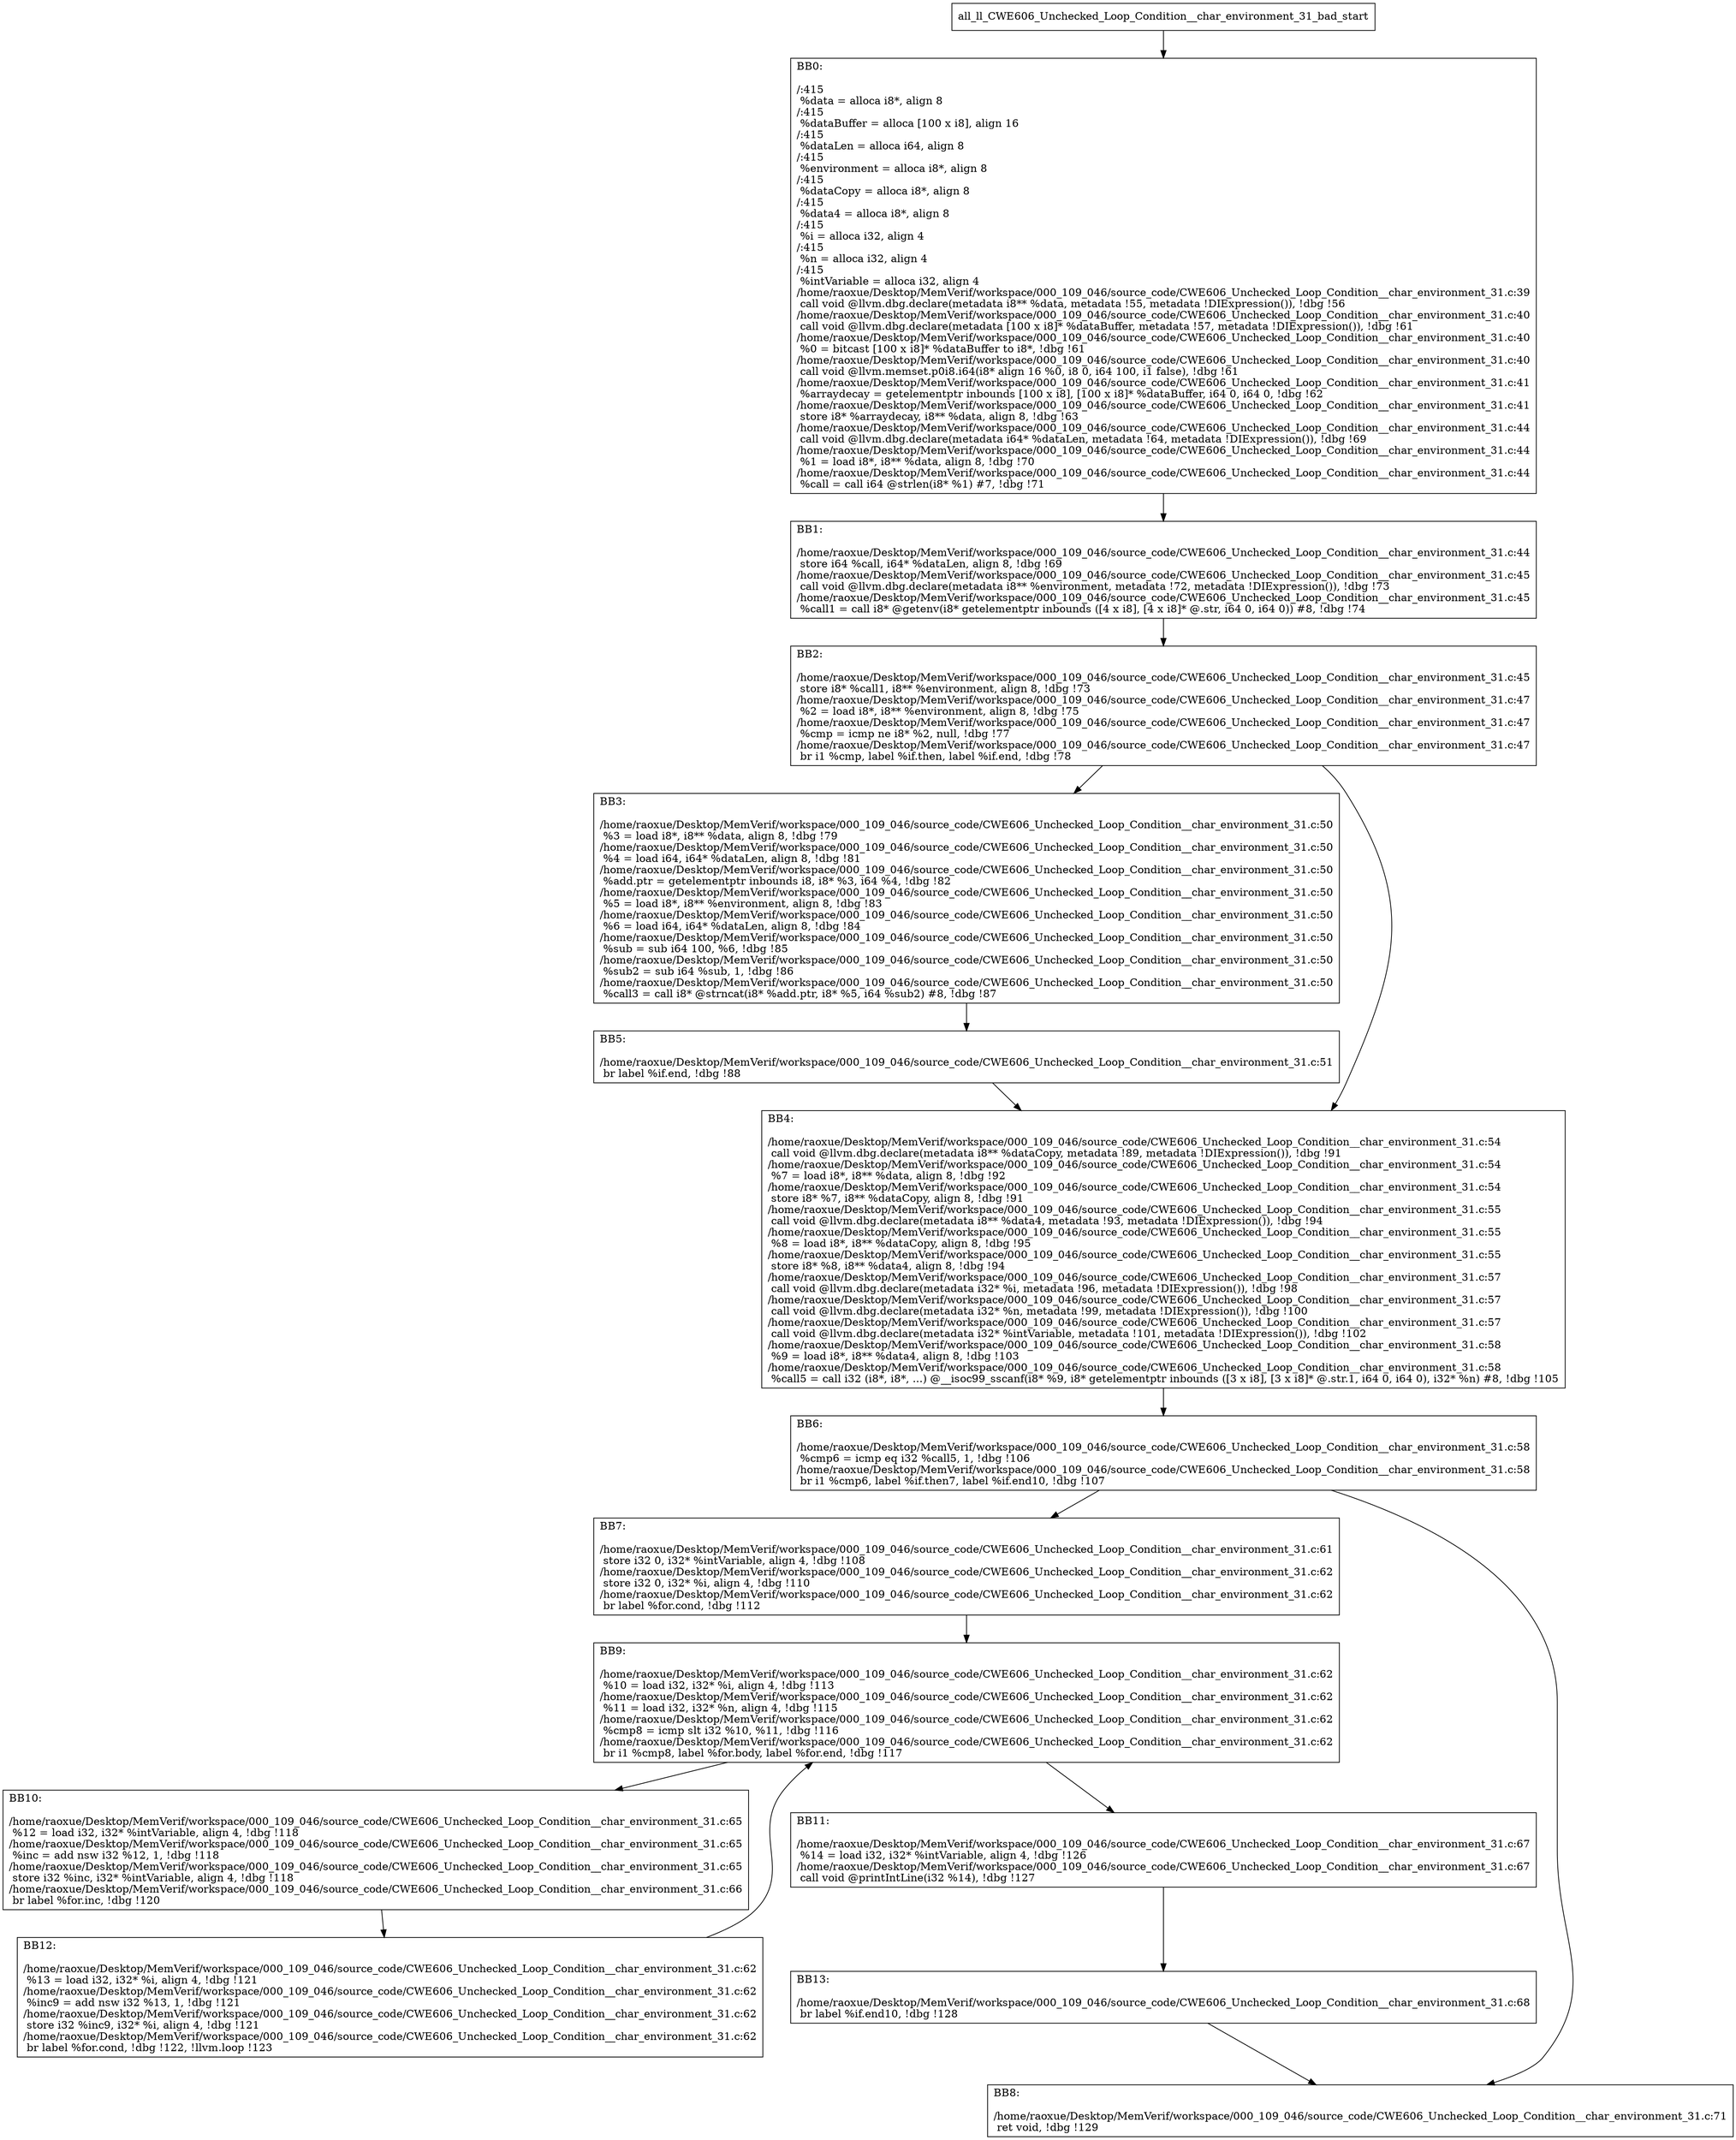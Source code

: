 digraph "CFG for'all_ll_CWE606_Unchecked_Loop_Condition__char_environment_31_bad' function" {
	BBall_ll_CWE606_Unchecked_Loop_Condition__char_environment_31_bad_start[shape=record,label="{all_ll_CWE606_Unchecked_Loop_Condition__char_environment_31_bad_start}"];
	BBall_ll_CWE606_Unchecked_Loop_Condition__char_environment_31_bad_start-> all_ll_CWE606_Unchecked_Loop_Condition__char_environment_31_badBB0;
	all_ll_CWE606_Unchecked_Loop_Condition__char_environment_31_badBB0 [shape=record, label="{BB0:\l\l/:415\l
  %data = alloca i8*, align 8\l
/:415\l
  %dataBuffer = alloca [100 x i8], align 16\l
/:415\l
  %dataLen = alloca i64, align 8\l
/:415\l
  %environment = alloca i8*, align 8\l
/:415\l
  %dataCopy = alloca i8*, align 8\l
/:415\l
  %data4 = alloca i8*, align 8\l
/:415\l
  %i = alloca i32, align 4\l
/:415\l
  %n = alloca i32, align 4\l
/:415\l
  %intVariable = alloca i32, align 4\l
/home/raoxue/Desktop/MemVerif/workspace/000_109_046/source_code/CWE606_Unchecked_Loop_Condition__char_environment_31.c:39\l
  call void @llvm.dbg.declare(metadata i8** %data, metadata !55, metadata !DIExpression()), !dbg !56\l
/home/raoxue/Desktop/MemVerif/workspace/000_109_046/source_code/CWE606_Unchecked_Loop_Condition__char_environment_31.c:40\l
  call void @llvm.dbg.declare(metadata [100 x i8]* %dataBuffer, metadata !57, metadata !DIExpression()), !dbg !61\l
/home/raoxue/Desktop/MemVerif/workspace/000_109_046/source_code/CWE606_Unchecked_Loop_Condition__char_environment_31.c:40\l
  %0 = bitcast [100 x i8]* %dataBuffer to i8*, !dbg !61\l
/home/raoxue/Desktop/MemVerif/workspace/000_109_046/source_code/CWE606_Unchecked_Loop_Condition__char_environment_31.c:40\l
  call void @llvm.memset.p0i8.i64(i8* align 16 %0, i8 0, i64 100, i1 false), !dbg !61\l
/home/raoxue/Desktop/MemVerif/workspace/000_109_046/source_code/CWE606_Unchecked_Loop_Condition__char_environment_31.c:41\l
  %arraydecay = getelementptr inbounds [100 x i8], [100 x i8]* %dataBuffer, i64 0, i64 0, !dbg !62\l
/home/raoxue/Desktop/MemVerif/workspace/000_109_046/source_code/CWE606_Unchecked_Loop_Condition__char_environment_31.c:41\l
  store i8* %arraydecay, i8** %data, align 8, !dbg !63\l
/home/raoxue/Desktop/MemVerif/workspace/000_109_046/source_code/CWE606_Unchecked_Loop_Condition__char_environment_31.c:44\l
  call void @llvm.dbg.declare(metadata i64* %dataLen, metadata !64, metadata !DIExpression()), !dbg !69\l
/home/raoxue/Desktop/MemVerif/workspace/000_109_046/source_code/CWE606_Unchecked_Loop_Condition__char_environment_31.c:44\l
  %1 = load i8*, i8** %data, align 8, !dbg !70\l
/home/raoxue/Desktop/MemVerif/workspace/000_109_046/source_code/CWE606_Unchecked_Loop_Condition__char_environment_31.c:44\l
  %call = call i64 @strlen(i8* %1) #7, !dbg !71\l
}"];
	all_ll_CWE606_Unchecked_Loop_Condition__char_environment_31_badBB0-> all_ll_CWE606_Unchecked_Loop_Condition__char_environment_31_badBB1;
	all_ll_CWE606_Unchecked_Loop_Condition__char_environment_31_badBB1 [shape=record, label="{BB1:\l\l/home/raoxue/Desktop/MemVerif/workspace/000_109_046/source_code/CWE606_Unchecked_Loop_Condition__char_environment_31.c:44\l
  store i64 %call, i64* %dataLen, align 8, !dbg !69\l
/home/raoxue/Desktop/MemVerif/workspace/000_109_046/source_code/CWE606_Unchecked_Loop_Condition__char_environment_31.c:45\l
  call void @llvm.dbg.declare(metadata i8** %environment, metadata !72, metadata !DIExpression()), !dbg !73\l
/home/raoxue/Desktop/MemVerif/workspace/000_109_046/source_code/CWE606_Unchecked_Loop_Condition__char_environment_31.c:45\l
  %call1 = call i8* @getenv(i8* getelementptr inbounds ([4 x i8], [4 x i8]* @.str, i64 0, i64 0)) #8, !dbg !74\l
}"];
	all_ll_CWE606_Unchecked_Loop_Condition__char_environment_31_badBB1-> all_ll_CWE606_Unchecked_Loop_Condition__char_environment_31_badBB2;
	all_ll_CWE606_Unchecked_Loop_Condition__char_environment_31_badBB2 [shape=record, label="{BB2:\l\l/home/raoxue/Desktop/MemVerif/workspace/000_109_046/source_code/CWE606_Unchecked_Loop_Condition__char_environment_31.c:45\l
  store i8* %call1, i8** %environment, align 8, !dbg !73\l
/home/raoxue/Desktop/MemVerif/workspace/000_109_046/source_code/CWE606_Unchecked_Loop_Condition__char_environment_31.c:47\l
  %2 = load i8*, i8** %environment, align 8, !dbg !75\l
/home/raoxue/Desktop/MemVerif/workspace/000_109_046/source_code/CWE606_Unchecked_Loop_Condition__char_environment_31.c:47\l
  %cmp = icmp ne i8* %2, null, !dbg !77\l
/home/raoxue/Desktop/MemVerif/workspace/000_109_046/source_code/CWE606_Unchecked_Loop_Condition__char_environment_31.c:47\l
  br i1 %cmp, label %if.then, label %if.end, !dbg !78\l
}"];
	all_ll_CWE606_Unchecked_Loop_Condition__char_environment_31_badBB2-> all_ll_CWE606_Unchecked_Loop_Condition__char_environment_31_badBB3;
	all_ll_CWE606_Unchecked_Loop_Condition__char_environment_31_badBB2-> all_ll_CWE606_Unchecked_Loop_Condition__char_environment_31_badBB4;
	all_ll_CWE606_Unchecked_Loop_Condition__char_environment_31_badBB3 [shape=record, label="{BB3:\l\l/home/raoxue/Desktop/MemVerif/workspace/000_109_046/source_code/CWE606_Unchecked_Loop_Condition__char_environment_31.c:50\l
  %3 = load i8*, i8** %data, align 8, !dbg !79\l
/home/raoxue/Desktop/MemVerif/workspace/000_109_046/source_code/CWE606_Unchecked_Loop_Condition__char_environment_31.c:50\l
  %4 = load i64, i64* %dataLen, align 8, !dbg !81\l
/home/raoxue/Desktop/MemVerif/workspace/000_109_046/source_code/CWE606_Unchecked_Loop_Condition__char_environment_31.c:50\l
  %add.ptr = getelementptr inbounds i8, i8* %3, i64 %4, !dbg !82\l
/home/raoxue/Desktop/MemVerif/workspace/000_109_046/source_code/CWE606_Unchecked_Loop_Condition__char_environment_31.c:50\l
  %5 = load i8*, i8** %environment, align 8, !dbg !83\l
/home/raoxue/Desktop/MemVerif/workspace/000_109_046/source_code/CWE606_Unchecked_Loop_Condition__char_environment_31.c:50\l
  %6 = load i64, i64* %dataLen, align 8, !dbg !84\l
/home/raoxue/Desktop/MemVerif/workspace/000_109_046/source_code/CWE606_Unchecked_Loop_Condition__char_environment_31.c:50\l
  %sub = sub i64 100, %6, !dbg !85\l
/home/raoxue/Desktop/MemVerif/workspace/000_109_046/source_code/CWE606_Unchecked_Loop_Condition__char_environment_31.c:50\l
  %sub2 = sub i64 %sub, 1, !dbg !86\l
/home/raoxue/Desktop/MemVerif/workspace/000_109_046/source_code/CWE606_Unchecked_Loop_Condition__char_environment_31.c:50\l
  %call3 = call i8* @strncat(i8* %add.ptr, i8* %5, i64 %sub2) #8, !dbg !87\l
}"];
	all_ll_CWE606_Unchecked_Loop_Condition__char_environment_31_badBB3-> all_ll_CWE606_Unchecked_Loop_Condition__char_environment_31_badBB5;
	all_ll_CWE606_Unchecked_Loop_Condition__char_environment_31_badBB5 [shape=record, label="{BB5:\l\l/home/raoxue/Desktop/MemVerif/workspace/000_109_046/source_code/CWE606_Unchecked_Loop_Condition__char_environment_31.c:51\l
  br label %if.end, !dbg !88\l
}"];
	all_ll_CWE606_Unchecked_Loop_Condition__char_environment_31_badBB5-> all_ll_CWE606_Unchecked_Loop_Condition__char_environment_31_badBB4;
	all_ll_CWE606_Unchecked_Loop_Condition__char_environment_31_badBB4 [shape=record, label="{BB4:\l\l/home/raoxue/Desktop/MemVerif/workspace/000_109_046/source_code/CWE606_Unchecked_Loop_Condition__char_environment_31.c:54\l
  call void @llvm.dbg.declare(metadata i8** %dataCopy, metadata !89, metadata !DIExpression()), !dbg !91\l
/home/raoxue/Desktop/MemVerif/workspace/000_109_046/source_code/CWE606_Unchecked_Loop_Condition__char_environment_31.c:54\l
  %7 = load i8*, i8** %data, align 8, !dbg !92\l
/home/raoxue/Desktop/MemVerif/workspace/000_109_046/source_code/CWE606_Unchecked_Loop_Condition__char_environment_31.c:54\l
  store i8* %7, i8** %dataCopy, align 8, !dbg !91\l
/home/raoxue/Desktop/MemVerif/workspace/000_109_046/source_code/CWE606_Unchecked_Loop_Condition__char_environment_31.c:55\l
  call void @llvm.dbg.declare(metadata i8** %data4, metadata !93, metadata !DIExpression()), !dbg !94\l
/home/raoxue/Desktop/MemVerif/workspace/000_109_046/source_code/CWE606_Unchecked_Loop_Condition__char_environment_31.c:55\l
  %8 = load i8*, i8** %dataCopy, align 8, !dbg !95\l
/home/raoxue/Desktop/MemVerif/workspace/000_109_046/source_code/CWE606_Unchecked_Loop_Condition__char_environment_31.c:55\l
  store i8* %8, i8** %data4, align 8, !dbg !94\l
/home/raoxue/Desktop/MemVerif/workspace/000_109_046/source_code/CWE606_Unchecked_Loop_Condition__char_environment_31.c:57\l
  call void @llvm.dbg.declare(metadata i32* %i, metadata !96, metadata !DIExpression()), !dbg !98\l
/home/raoxue/Desktop/MemVerif/workspace/000_109_046/source_code/CWE606_Unchecked_Loop_Condition__char_environment_31.c:57\l
  call void @llvm.dbg.declare(metadata i32* %n, metadata !99, metadata !DIExpression()), !dbg !100\l
/home/raoxue/Desktop/MemVerif/workspace/000_109_046/source_code/CWE606_Unchecked_Loop_Condition__char_environment_31.c:57\l
  call void @llvm.dbg.declare(metadata i32* %intVariable, metadata !101, metadata !DIExpression()), !dbg !102\l
/home/raoxue/Desktop/MemVerif/workspace/000_109_046/source_code/CWE606_Unchecked_Loop_Condition__char_environment_31.c:58\l
  %9 = load i8*, i8** %data4, align 8, !dbg !103\l
/home/raoxue/Desktop/MemVerif/workspace/000_109_046/source_code/CWE606_Unchecked_Loop_Condition__char_environment_31.c:58\l
  %call5 = call i32 (i8*, i8*, ...) @__isoc99_sscanf(i8* %9, i8* getelementptr inbounds ([3 x i8], [3 x i8]* @.str.1, i64 0, i64 0), i32* %n) #8, !dbg !105\l
}"];
	all_ll_CWE606_Unchecked_Loop_Condition__char_environment_31_badBB4-> all_ll_CWE606_Unchecked_Loop_Condition__char_environment_31_badBB6;
	all_ll_CWE606_Unchecked_Loop_Condition__char_environment_31_badBB6 [shape=record, label="{BB6:\l\l/home/raoxue/Desktop/MemVerif/workspace/000_109_046/source_code/CWE606_Unchecked_Loop_Condition__char_environment_31.c:58\l
  %cmp6 = icmp eq i32 %call5, 1, !dbg !106\l
/home/raoxue/Desktop/MemVerif/workspace/000_109_046/source_code/CWE606_Unchecked_Loop_Condition__char_environment_31.c:58\l
  br i1 %cmp6, label %if.then7, label %if.end10, !dbg !107\l
}"];
	all_ll_CWE606_Unchecked_Loop_Condition__char_environment_31_badBB6-> all_ll_CWE606_Unchecked_Loop_Condition__char_environment_31_badBB7;
	all_ll_CWE606_Unchecked_Loop_Condition__char_environment_31_badBB6-> all_ll_CWE606_Unchecked_Loop_Condition__char_environment_31_badBB8;
	all_ll_CWE606_Unchecked_Loop_Condition__char_environment_31_badBB7 [shape=record, label="{BB7:\l\l/home/raoxue/Desktop/MemVerif/workspace/000_109_046/source_code/CWE606_Unchecked_Loop_Condition__char_environment_31.c:61\l
  store i32 0, i32* %intVariable, align 4, !dbg !108\l
/home/raoxue/Desktop/MemVerif/workspace/000_109_046/source_code/CWE606_Unchecked_Loop_Condition__char_environment_31.c:62\l
  store i32 0, i32* %i, align 4, !dbg !110\l
/home/raoxue/Desktop/MemVerif/workspace/000_109_046/source_code/CWE606_Unchecked_Loop_Condition__char_environment_31.c:62\l
  br label %for.cond, !dbg !112\l
}"];
	all_ll_CWE606_Unchecked_Loop_Condition__char_environment_31_badBB7-> all_ll_CWE606_Unchecked_Loop_Condition__char_environment_31_badBB9;
	all_ll_CWE606_Unchecked_Loop_Condition__char_environment_31_badBB9 [shape=record, label="{BB9:\l\l/home/raoxue/Desktop/MemVerif/workspace/000_109_046/source_code/CWE606_Unchecked_Loop_Condition__char_environment_31.c:62\l
  %10 = load i32, i32* %i, align 4, !dbg !113\l
/home/raoxue/Desktop/MemVerif/workspace/000_109_046/source_code/CWE606_Unchecked_Loop_Condition__char_environment_31.c:62\l
  %11 = load i32, i32* %n, align 4, !dbg !115\l
/home/raoxue/Desktop/MemVerif/workspace/000_109_046/source_code/CWE606_Unchecked_Loop_Condition__char_environment_31.c:62\l
  %cmp8 = icmp slt i32 %10, %11, !dbg !116\l
/home/raoxue/Desktop/MemVerif/workspace/000_109_046/source_code/CWE606_Unchecked_Loop_Condition__char_environment_31.c:62\l
  br i1 %cmp8, label %for.body, label %for.end, !dbg !117\l
}"];
	all_ll_CWE606_Unchecked_Loop_Condition__char_environment_31_badBB9-> all_ll_CWE606_Unchecked_Loop_Condition__char_environment_31_badBB10;
	all_ll_CWE606_Unchecked_Loop_Condition__char_environment_31_badBB9-> all_ll_CWE606_Unchecked_Loop_Condition__char_environment_31_badBB11;
	all_ll_CWE606_Unchecked_Loop_Condition__char_environment_31_badBB10 [shape=record, label="{BB10:\l\l/home/raoxue/Desktop/MemVerif/workspace/000_109_046/source_code/CWE606_Unchecked_Loop_Condition__char_environment_31.c:65\l
  %12 = load i32, i32* %intVariable, align 4, !dbg !118\l
/home/raoxue/Desktop/MemVerif/workspace/000_109_046/source_code/CWE606_Unchecked_Loop_Condition__char_environment_31.c:65\l
  %inc = add nsw i32 %12, 1, !dbg !118\l
/home/raoxue/Desktop/MemVerif/workspace/000_109_046/source_code/CWE606_Unchecked_Loop_Condition__char_environment_31.c:65\l
  store i32 %inc, i32* %intVariable, align 4, !dbg !118\l
/home/raoxue/Desktop/MemVerif/workspace/000_109_046/source_code/CWE606_Unchecked_Loop_Condition__char_environment_31.c:66\l
  br label %for.inc, !dbg !120\l
}"];
	all_ll_CWE606_Unchecked_Loop_Condition__char_environment_31_badBB10-> all_ll_CWE606_Unchecked_Loop_Condition__char_environment_31_badBB12;
	all_ll_CWE606_Unchecked_Loop_Condition__char_environment_31_badBB12 [shape=record, label="{BB12:\l\l/home/raoxue/Desktop/MemVerif/workspace/000_109_046/source_code/CWE606_Unchecked_Loop_Condition__char_environment_31.c:62\l
  %13 = load i32, i32* %i, align 4, !dbg !121\l
/home/raoxue/Desktop/MemVerif/workspace/000_109_046/source_code/CWE606_Unchecked_Loop_Condition__char_environment_31.c:62\l
  %inc9 = add nsw i32 %13, 1, !dbg !121\l
/home/raoxue/Desktop/MemVerif/workspace/000_109_046/source_code/CWE606_Unchecked_Loop_Condition__char_environment_31.c:62\l
  store i32 %inc9, i32* %i, align 4, !dbg !121\l
/home/raoxue/Desktop/MemVerif/workspace/000_109_046/source_code/CWE606_Unchecked_Loop_Condition__char_environment_31.c:62\l
  br label %for.cond, !dbg !122, !llvm.loop !123\l
}"];
	all_ll_CWE606_Unchecked_Loop_Condition__char_environment_31_badBB12-> all_ll_CWE606_Unchecked_Loop_Condition__char_environment_31_badBB9;
	all_ll_CWE606_Unchecked_Loop_Condition__char_environment_31_badBB11 [shape=record, label="{BB11:\l\l/home/raoxue/Desktop/MemVerif/workspace/000_109_046/source_code/CWE606_Unchecked_Loop_Condition__char_environment_31.c:67\l
  %14 = load i32, i32* %intVariable, align 4, !dbg !126\l
/home/raoxue/Desktop/MemVerif/workspace/000_109_046/source_code/CWE606_Unchecked_Loop_Condition__char_environment_31.c:67\l
  call void @printIntLine(i32 %14), !dbg !127\l
}"];
	all_ll_CWE606_Unchecked_Loop_Condition__char_environment_31_badBB11-> all_ll_CWE606_Unchecked_Loop_Condition__char_environment_31_badBB13;
	all_ll_CWE606_Unchecked_Loop_Condition__char_environment_31_badBB13 [shape=record, label="{BB13:\l\l/home/raoxue/Desktop/MemVerif/workspace/000_109_046/source_code/CWE606_Unchecked_Loop_Condition__char_environment_31.c:68\l
  br label %if.end10, !dbg !128\l
}"];
	all_ll_CWE606_Unchecked_Loop_Condition__char_environment_31_badBB13-> all_ll_CWE606_Unchecked_Loop_Condition__char_environment_31_badBB8;
	all_ll_CWE606_Unchecked_Loop_Condition__char_environment_31_badBB8 [shape=record, label="{BB8:\l\l/home/raoxue/Desktop/MemVerif/workspace/000_109_046/source_code/CWE606_Unchecked_Loop_Condition__char_environment_31.c:71\l
  ret void, !dbg !129\l
}"];
}

